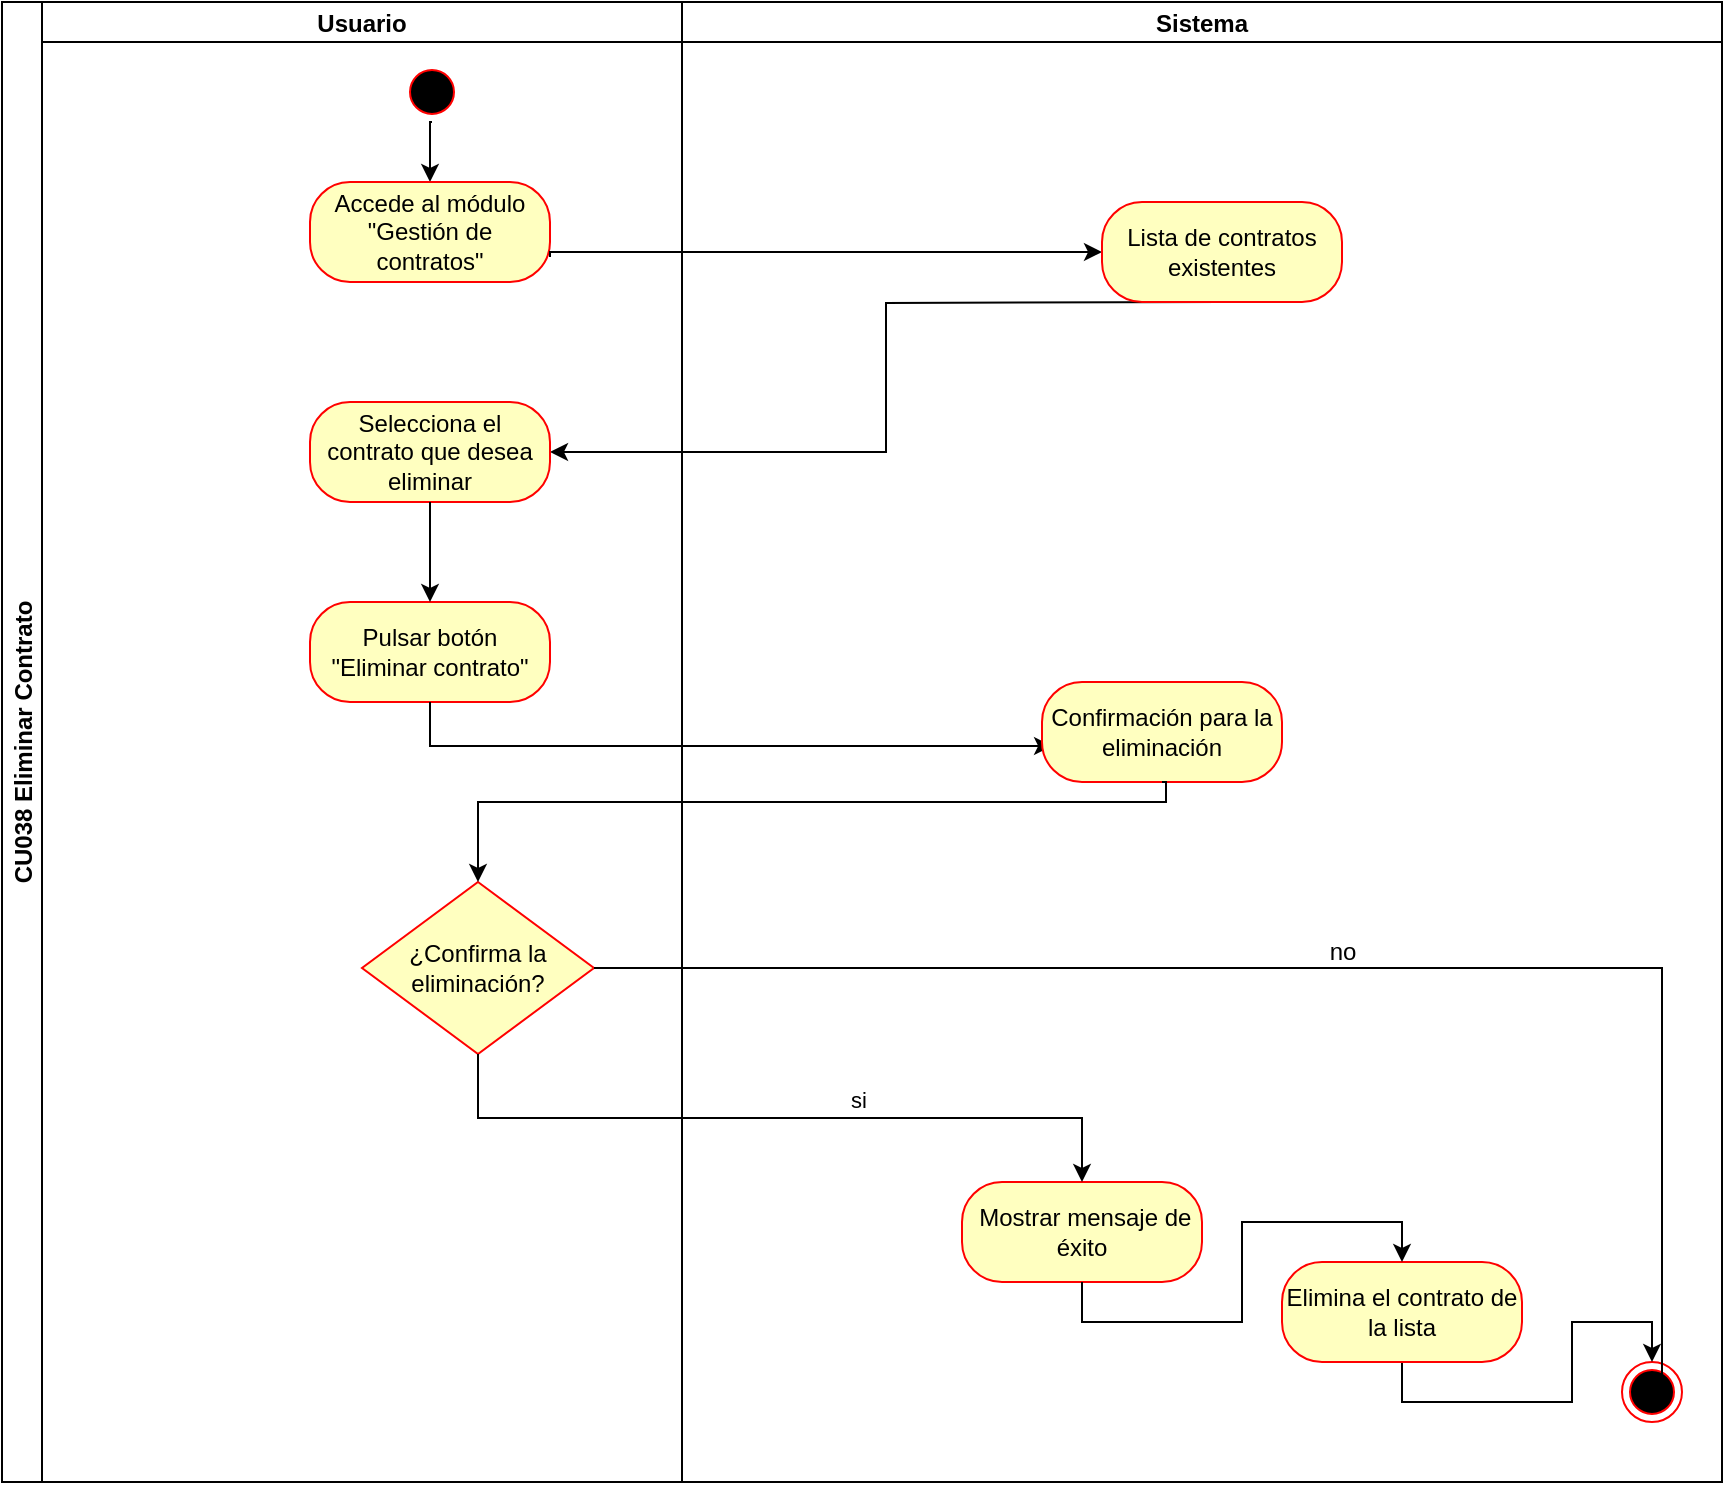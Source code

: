 <mxfile version="27.1.6">
  <diagram name="Página-1" id="jci4QsL0_wLxANuexTLU">
    <mxGraphModel grid="1" page="1" gridSize="10" guides="1" tooltips="1" connect="1" arrows="1" fold="1" pageScale="1" pageWidth="827" pageHeight="1169" math="0" shadow="0">
      <root>
        <mxCell id="0" />
        <mxCell id="1" parent="0" />
        <mxCell id="IxMScBpadhmAz_A5qoVI-1" value="CU038 Eliminar Contrato" style="swimlane;childLayout=stackLayout;resizeParent=1;resizeParentMax=0;startSize=20;horizontal=0;horizontalStack=1;" vertex="1" parent="1">
          <mxGeometry x="200" y="40" width="860" height="740" as="geometry">
            <mxRectangle x="200" y="80" width="40" height="50" as="alternateBounds" />
          </mxGeometry>
        </mxCell>
        <mxCell id="IxMScBpadhmAz_A5qoVI-98" style="edgeStyle=orthogonalEdgeStyle;rounded=0;orthogonalLoop=1;jettySize=auto;html=1;entryX=1;entryY=0.5;entryDx=0;entryDy=0;" edge="1" parent="IxMScBpadhmAz_A5qoVI-1" target="IxMScBpadhmAz_A5qoVI-97">
          <mxGeometry relative="1" as="geometry">
            <mxPoint x="610" y="150" as="sourcePoint" />
          </mxGeometry>
        </mxCell>
        <mxCell id="IxMScBpadhmAz_A5qoVI-4" value="Usuario" style="swimlane;startSize=20;" vertex="1" parent="IxMScBpadhmAz_A5qoVI-1">
          <mxGeometry x="20" width="320" height="740" as="geometry" />
        </mxCell>
        <mxCell id="IxMScBpadhmAz_A5qoVI-94" style="edgeStyle=orthogonalEdgeStyle;rounded=0;orthogonalLoop=1;jettySize=auto;html=1;exitX=0.5;exitY=1;exitDx=0;exitDy=0;entryX=0.5;entryY=0;entryDx=0;entryDy=0;" edge="1" parent="IxMScBpadhmAz_A5qoVI-4" source="IxMScBpadhmAz_A5qoVI-5" target="IxMScBpadhmAz_A5qoVI-93">
          <mxGeometry relative="1" as="geometry" />
        </mxCell>
        <mxCell id="IxMScBpadhmAz_A5qoVI-5" value="" style="ellipse;html=1;shape=startState;fillColor=#000000;strokeColor=#ff0000;fillStyle=auto;" vertex="1" parent="IxMScBpadhmAz_A5qoVI-4">
          <mxGeometry x="180" y="30" width="30" height="30" as="geometry" />
        </mxCell>
        <mxCell id="IxMScBpadhmAz_A5qoVI-93" value="Accede al módulo &quot;Gestión de contratos&quot;" style="rounded=1;whiteSpace=wrap;html=1;arcSize=40;fontColor=#000000;fillColor=#ffffc0;strokeColor=#ff0000;" vertex="1" parent="IxMScBpadhmAz_A5qoVI-4">
          <mxGeometry x="134" y="90" width="120" height="50" as="geometry" />
        </mxCell>
        <mxCell id="IxMScBpadhmAz_A5qoVI-97" value="Selecciona el contrato que desea eliminar" style="rounded=1;whiteSpace=wrap;html=1;arcSize=40;fontColor=#000000;fillColor=#ffffc0;strokeColor=#ff0000;" vertex="1" parent="IxMScBpadhmAz_A5qoVI-4">
          <mxGeometry x="134" y="200" width="120" height="50" as="geometry" />
        </mxCell>
        <mxCell id="IxMScBpadhmAz_A5qoVI-124" value="Pulsar botón &quot;Eliminar contrato&quot;" style="rounded=1;whiteSpace=wrap;html=1;arcSize=40;fontColor=#000000;fillColor=#ffffc0;strokeColor=#ff0000;" vertex="1" parent="IxMScBpadhmAz_A5qoVI-4">
          <mxGeometry x="134" y="300" width="120" height="50" as="geometry" />
        </mxCell>
        <mxCell id="9N0r4ZfzGQaQzBErndWB-1" style="edgeStyle=orthogonalEdgeStyle;rounded=0;orthogonalLoop=1;jettySize=auto;html=1;exitX=0.5;exitY=1;exitDx=0;exitDy=0;entryX=0.5;entryY=0;entryDx=0;entryDy=0;" edge="1" parent="IxMScBpadhmAz_A5qoVI-4" source="IxMScBpadhmAz_A5qoVI-97" target="IxMScBpadhmAz_A5qoVI-124">
          <mxGeometry relative="1" as="geometry">
            <Array as="points">
              <mxPoint x="194" y="250" />
              <mxPoint x="194" y="250" />
            </Array>
            <mxPoint x="500" y="237.5" as="targetPoint" />
          </mxGeometry>
        </mxCell>
        <mxCell id="IxMScBpadhmAz_A5qoVI-32" value="¿Confirma la eliminación?" style="rhombus;whiteSpace=wrap;html=1;fontColor=#000000;fillColor=#ffffc0;strokeColor=#ff0000;" vertex="1" parent="IxMScBpadhmAz_A5qoVI-4">
          <mxGeometry x="160" y="440" width="116" height="86" as="geometry" />
        </mxCell>
        <mxCell id="IxMScBpadhmAz_A5qoVI-95" style="edgeStyle=orthogonalEdgeStyle;rounded=0;orthogonalLoop=1;jettySize=auto;html=1;exitX=1;exitY=0.75;exitDx=0;exitDy=0;entryX=0;entryY=0.5;entryDx=0;entryDy=0;" edge="1" parent="IxMScBpadhmAz_A5qoVI-1" source="IxMScBpadhmAz_A5qoVI-93" target="IxMScBpadhmAz_A5qoVI-123">
          <mxGeometry relative="1" as="geometry">
            <mxPoint x="530.0" y="130" as="targetPoint" />
            <Array as="points">
              <mxPoint x="274" y="125" />
            </Array>
          </mxGeometry>
        </mxCell>
        <mxCell id="9N0r4ZfzGQaQzBErndWB-2" style="edgeStyle=orthogonalEdgeStyle;rounded=0;orthogonalLoop=1;jettySize=auto;html=1;exitX=0.5;exitY=1;exitDx=0;exitDy=0;entryX=0.042;entryY=0.64;entryDx=0;entryDy=0;entryPerimeter=0;" edge="1" parent="IxMScBpadhmAz_A5qoVI-1" source="IxMScBpadhmAz_A5qoVI-124" target="IxMScBpadhmAz_A5qoVI-107">
          <mxGeometry relative="1" as="geometry" />
        </mxCell>
        <mxCell id="IxMScBpadhmAz_A5qoVI-17" value="Sistema" style="swimlane;startSize=20;" vertex="1" parent="IxMScBpadhmAz_A5qoVI-1">
          <mxGeometry x="340" width="520" height="740" as="geometry" />
        </mxCell>
        <mxCell id="IxMScBpadhmAz_A5qoVI-19" value="" style="ellipse;html=1;shape=endState;fillColor=#000000;strokeColor=#ff0000;" vertex="1" parent="IxMScBpadhmAz_A5qoVI-17">
          <mxGeometry x="470" y="680" width="30" height="30" as="geometry" />
        </mxCell>
        <mxCell id="IxMScBpadhmAz_A5qoVI-20" style="edgeStyle=orthogonalEdgeStyle;rounded=0;orthogonalLoop=1;jettySize=auto;html=1;exitX=0.5;exitY=1;exitDx=0;exitDy=0;" edge="1" parent="IxMScBpadhmAz_A5qoVI-17">
          <mxGeometry relative="1" as="geometry">
            <mxPoint x="86" y="360" as="sourcePoint" />
            <mxPoint x="86" y="360" as="targetPoint" />
          </mxGeometry>
        </mxCell>
        <mxCell id="IxMScBpadhmAz_A5qoVI-122" style="edgeStyle=orthogonalEdgeStyle;rounded=0;orthogonalLoop=1;jettySize=auto;html=1;exitX=0.5;exitY=1;exitDx=0;exitDy=0;entryX=0.5;entryY=0;entryDx=0;entryDy=0;" edge="1" parent="IxMScBpadhmAz_A5qoVI-17" source="0uiw8a6R2IfHSbs11pR7-54" target="IxMScBpadhmAz_A5qoVI-19">
          <mxGeometry relative="1" as="geometry" />
        </mxCell>
        <mxCell id="IxMScBpadhmAz_A5qoVI-104" value="&amp;nbsp;Mostrar mensaje de éxito" style="rounded=1;whiteSpace=wrap;html=1;arcSize=40;fontColor=#000000;fillColor=#ffffc0;strokeColor=#ff0000;" vertex="1" parent="IxMScBpadhmAz_A5qoVI-17">
          <mxGeometry x="140" y="590" width="120" height="50" as="geometry" />
        </mxCell>
        <mxCell id="IxMScBpadhmAz_A5qoVI-107" value="Confirmación para la eliminación" style="rounded=1;whiteSpace=wrap;html=1;arcSize=40;fontColor=#000000;fillColor=#ffffc0;strokeColor=#ff0000;" vertex="1" parent="IxMScBpadhmAz_A5qoVI-17">
          <mxGeometry x="180" y="340" width="120" height="50" as="geometry" />
        </mxCell>
        <mxCell id="IxMScBpadhmAz_A5qoVI-123" value="Lista de contratos existentes" style="rounded=1;whiteSpace=wrap;html=1;arcSize=40;fontColor=#000000;fillColor=#ffffc0;strokeColor=#ff0000;" vertex="1" parent="IxMScBpadhmAz_A5qoVI-17">
          <mxGeometry x="210" y="100" width="120" height="50" as="geometry" />
        </mxCell>
        <mxCell id="0uiw8a6R2IfHSbs11pR7-54" value="Elimina el contrato de la lista" style="rounded=1;whiteSpace=wrap;html=1;arcSize=40;fontColor=#000000;fillColor=#ffffc0;strokeColor=#ff0000;" vertex="1" parent="IxMScBpadhmAz_A5qoVI-17">
          <mxGeometry x="300" y="630" width="120" height="50" as="geometry" />
        </mxCell>
        <mxCell id="0uiw8a6R2IfHSbs11pR7-55" value="" style="edgeStyle=orthogonalEdgeStyle;rounded=0;orthogonalLoop=1;jettySize=auto;html=1;exitX=0.5;exitY=1;exitDx=0;exitDy=0;entryX=0.5;entryY=0;entryDx=0;entryDy=0;" edge="1" parent="IxMScBpadhmAz_A5qoVI-17" source="IxMScBpadhmAz_A5qoVI-104" target="0uiw8a6R2IfHSbs11pR7-54">
          <mxGeometry relative="1" as="geometry">
            <mxPoint x="760" y="760" as="sourcePoint" />
            <mxPoint x="995" y="800" as="targetPoint" />
          </mxGeometry>
        </mxCell>
        <mxCell id="9N0r4ZfzGQaQzBErndWB-7" value="no" style="text;html=1;align=center;verticalAlign=middle;resizable=0;points=[];autosize=1;strokeColor=none;fillColor=none;" vertex="1" parent="IxMScBpadhmAz_A5qoVI-17">
          <mxGeometry x="310" y="460" width="40" height="30" as="geometry" />
        </mxCell>
        <mxCell id="9N0r4ZfzGQaQzBErndWB-5" style="edgeStyle=orthogonalEdgeStyle;rounded=0;orthogonalLoop=1;jettySize=auto;html=1;exitX=0.5;exitY=1;exitDx=0;exitDy=0;" edge="1" parent="IxMScBpadhmAz_A5qoVI-1" source="IxMScBpadhmAz_A5qoVI-32" target="IxMScBpadhmAz_A5qoVI-104">
          <mxGeometry relative="1" as="geometry" />
        </mxCell>
        <mxCell id="0uiw8a6R2IfHSbs11pR7-7" value="si" style="edgeLabel;html=1;align=center;verticalAlign=middle;resizable=0;points=[];" connectable="0" vertex="1" parent="9N0r4ZfzGQaQzBErndWB-5">
          <mxGeometry x="0.211" y="-2" relative="1" as="geometry">
            <mxPoint y="-11" as="offset" />
          </mxGeometry>
        </mxCell>
        <mxCell id="9N0r4ZfzGQaQzBErndWB-3" style="edgeStyle=orthogonalEdgeStyle;rounded=0;orthogonalLoop=1;jettySize=auto;html=1;exitX=0.5;exitY=1;exitDx=0;exitDy=0;entryX=0.5;entryY=0;entryDx=0;entryDy=0;" edge="1" parent="IxMScBpadhmAz_A5qoVI-1" source="IxMScBpadhmAz_A5qoVI-107" target="IxMScBpadhmAz_A5qoVI-32">
          <mxGeometry relative="1" as="geometry">
            <Array as="points">
              <mxPoint x="582" y="390" />
              <mxPoint x="582" y="400" />
              <mxPoint x="238" y="400" />
            </Array>
          </mxGeometry>
        </mxCell>
        <mxCell id="9N0r4ZfzGQaQzBErndWB-6" style="edgeStyle=orthogonalEdgeStyle;rounded=0;orthogonalLoop=1;jettySize=auto;html=1;exitX=1;exitY=0.5;exitDx=0;exitDy=0;entryX=0.333;entryY=0.667;entryDx=0;entryDy=0;entryPerimeter=0;" edge="1" parent="IxMScBpadhmAz_A5qoVI-1" source="IxMScBpadhmAz_A5qoVI-32" target="IxMScBpadhmAz_A5qoVI-19">
          <mxGeometry relative="1" as="geometry">
            <Array as="points">
              <mxPoint x="830" y="483" />
              <mxPoint x="830" y="700" />
            </Array>
            <mxPoint x="730" y="420" as="targetPoint" />
          </mxGeometry>
        </mxCell>
      </root>
    </mxGraphModel>
  </diagram>
</mxfile>
